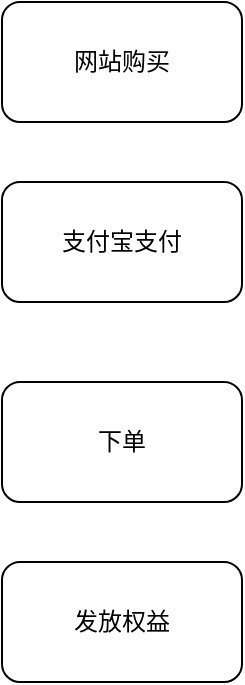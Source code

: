 <mxfile version="10.6.7" type="github"><diagram id="bNhvIJY3mKe75i9yTjpt" name="Page-1"><mxGraphModel dx="971" dy="605" grid="1" gridSize="10" guides="1" tooltips="1" connect="1" arrows="1" fold="1" page="1" pageScale="1" pageWidth="826" pageHeight="1169" math="0" shadow="0"><root><mxCell id="0"/><mxCell id="1" parent="0"/><mxCell id="0C-A9hpFyDvAByefUj4u-1" value="网站购买" style="rounded=1;whiteSpace=wrap;html=1;" vertex="1" parent="1"><mxGeometry x="40" y="120" width="120" height="60" as="geometry"/></mxCell><mxCell id="0C-A9hpFyDvAByefUj4u-2" value="支付宝支付" style="rounded=1;whiteSpace=wrap;html=1;" vertex="1" parent="1"><mxGeometry x="40" y="210" width="120" height="60" as="geometry"/></mxCell><mxCell id="0C-A9hpFyDvAByefUj4u-3" value="下单" style="rounded=1;whiteSpace=wrap;html=1;" vertex="1" parent="1"><mxGeometry x="40" y="310" width="120" height="60" as="geometry"/></mxCell><mxCell id="0C-A9hpFyDvAByefUj4u-4" value="发放权益" style="rounded=1;whiteSpace=wrap;html=1;" vertex="1" parent="1"><mxGeometry x="40" y="400" width="120" height="60" as="geometry"/></mxCell></root></mxGraphModel></diagram></mxfile>